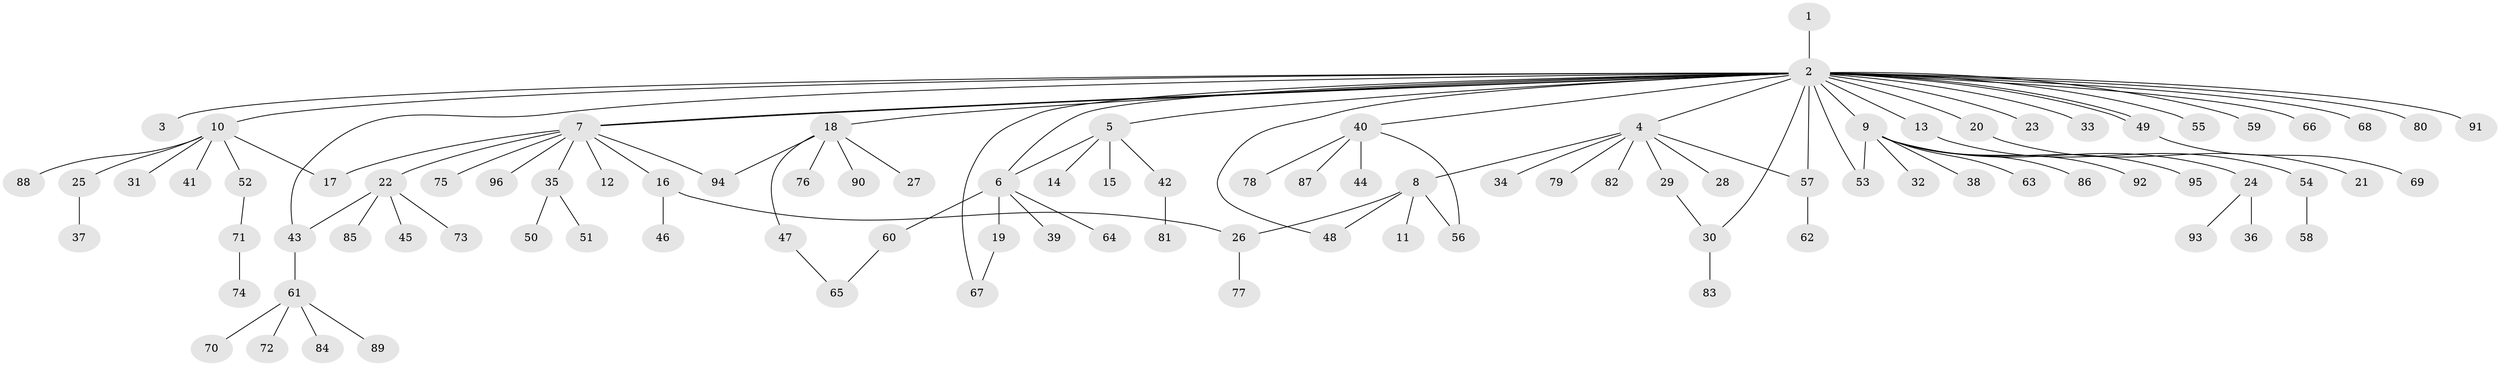 // coarse degree distribution, {1: 0.5517241379310345, 26: 0.017241379310344827, 5: 0.06896551724137931, 4: 0.034482758620689655, 3: 0.06896551724137931, 8: 0.017241379310344827, 6: 0.017241379310344827, 2: 0.22413793103448276}
// Generated by graph-tools (version 1.1) at 2025/50/03/04/25 22:50:23]
// undirected, 96 vertices, 109 edges
graph export_dot {
  node [color=gray90,style=filled];
  1;
  2;
  3;
  4;
  5;
  6;
  7;
  8;
  9;
  10;
  11;
  12;
  13;
  14;
  15;
  16;
  17;
  18;
  19;
  20;
  21;
  22;
  23;
  24;
  25;
  26;
  27;
  28;
  29;
  30;
  31;
  32;
  33;
  34;
  35;
  36;
  37;
  38;
  39;
  40;
  41;
  42;
  43;
  44;
  45;
  46;
  47;
  48;
  49;
  50;
  51;
  52;
  53;
  54;
  55;
  56;
  57;
  58;
  59;
  60;
  61;
  62;
  63;
  64;
  65;
  66;
  67;
  68;
  69;
  70;
  71;
  72;
  73;
  74;
  75;
  76;
  77;
  78;
  79;
  80;
  81;
  82;
  83;
  84;
  85;
  86;
  87;
  88;
  89;
  90;
  91;
  92;
  93;
  94;
  95;
  96;
  1 -- 2;
  2 -- 3;
  2 -- 4;
  2 -- 5;
  2 -- 6;
  2 -- 7;
  2 -- 7;
  2 -- 9;
  2 -- 10;
  2 -- 13;
  2 -- 18;
  2 -- 20;
  2 -- 23;
  2 -- 30;
  2 -- 33;
  2 -- 40;
  2 -- 43;
  2 -- 48;
  2 -- 49;
  2 -- 49;
  2 -- 53;
  2 -- 55;
  2 -- 57;
  2 -- 59;
  2 -- 66;
  2 -- 67;
  2 -- 68;
  2 -- 80;
  2 -- 91;
  4 -- 8;
  4 -- 28;
  4 -- 29;
  4 -- 34;
  4 -- 57;
  4 -- 79;
  4 -- 82;
  5 -- 6;
  5 -- 14;
  5 -- 15;
  5 -- 42;
  6 -- 19;
  6 -- 39;
  6 -- 60;
  6 -- 64;
  7 -- 12;
  7 -- 16;
  7 -- 17;
  7 -- 22;
  7 -- 35;
  7 -- 75;
  7 -- 94;
  7 -- 96;
  8 -- 11;
  8 -- 26;
  8 -- 48;
  8 -- 56;
  9 -- 24;
  9 -- 32;
  9 -- 38;
  9 -- 53;
  9 -- 63;
  9 -- 86;
  9 -- 92;
  9 -- 95;
  10 -- 17;
  10 -- 25;
  10 -- 31;
  10 -- 41;
  10 -- 52;
  10 -- 88;
  13 -- 54;
  16 -- 26;
  16 -- 46;
  18 -- 27;
  18 -- 47;
  18 -- 76;
  18 -- 90;
  18 -- 94;
  19 -- 67;
  20 -- 21;
  22 -- 43;
  22 -- 45;
  22 -- 73;
  22 -- 85;
  24 -- 36;
  24 -- 93;
  25 -- 37;
  26 -- 77;
  29 -- 30;
  30 -- 83;
  35 -- 50;
  35 -- 51;
  40 -- 44;
  40 -- 56;
  40 -- 78;
  40 -- 87;
  42 -- 81;
  43 -- 61;
  47 -- 65;
  49 -- 69;
  52 -- 71;
  54 -- 58;
  57 -- 62;
  60 -- 65;
  61 -- 70;
  61 -- 72;
  61 -- 84;
  61 -- 89;
  71 -- 74;
}
